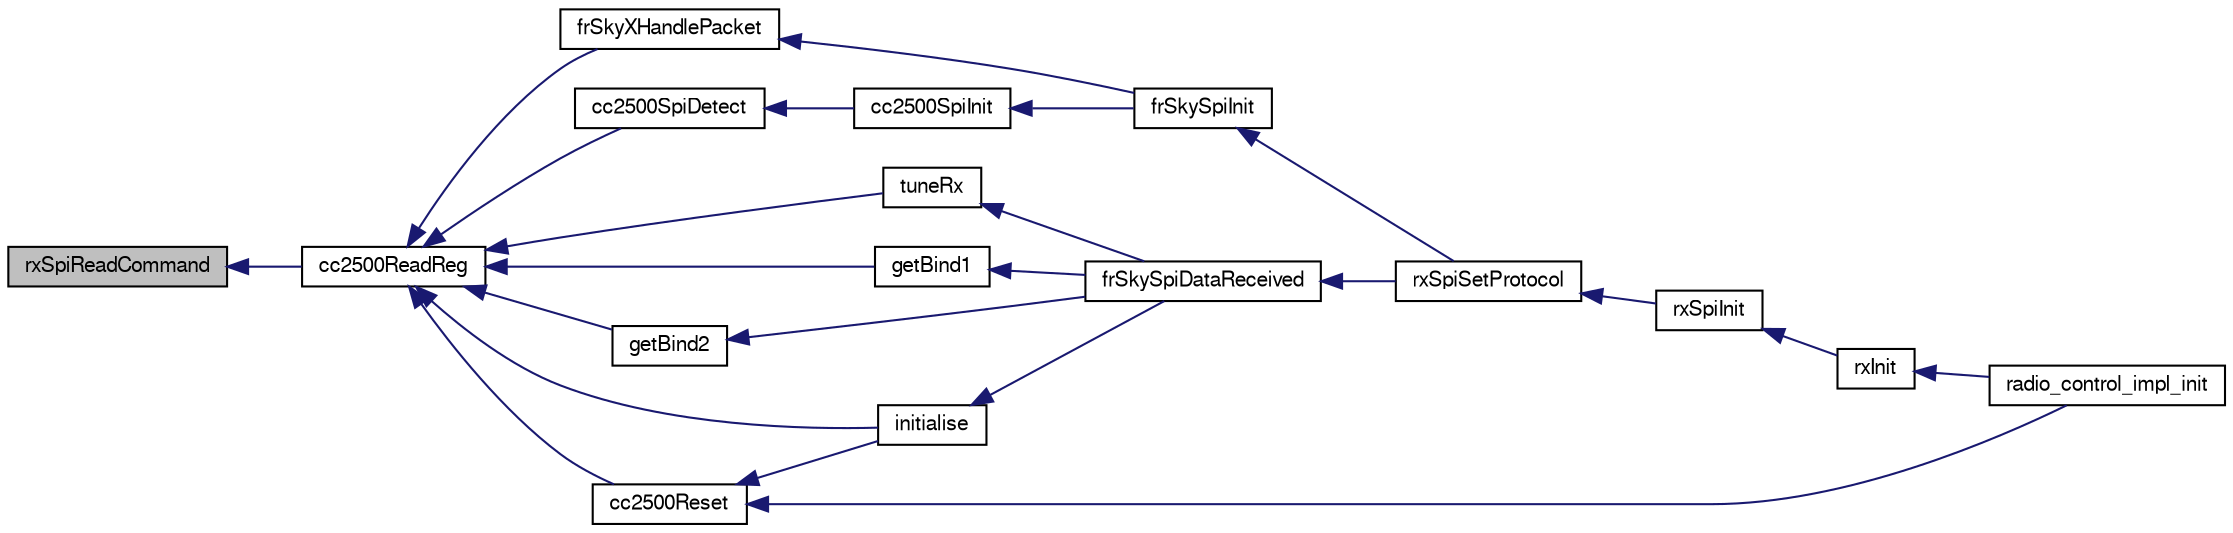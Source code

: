 digraph "rxSpiReadCommand"
{
  edge [fontname="FreeSans",fontsize="10",labelfontname="FreeSans",labelfontsize="10"];
  node [fontname="FreeSans",fontsize="10",shape=record];
  rankdir="LR";
  Node1 [label="rxSpiReadCommand",height=0.2,width=0.4,color="black", fillcolor="grey75", style="filled", fontcolor="black"];
  Node1 -> Node2 [dir="back",color="midnightblue",fontsize="10",style="solid",fontname="FreeSans"];
  Node2 [label="cc2500ReadReg",height=0.2,width=0.4,color="black", fillcolor="white", style="filled",URL="$cc2500_8h.html#a16824ba518eea5c5e67b3daeeb599269"];
  Node2 -> Node3 [dir="back",color="midnightblue",fontsize="10",style="solid",fontname="FreeSans"];
  Node3 [label="cc2500SpiDetect",height=0.2,width=0.4,color="black", fillcolor="white", style="filled",URL="$cc2500__common_8c.html#acda7e891a92bc7c443c18530122f56eb"];
  Node3 -> Node4 [dir="back",color="midnightblue",fontsize="10",style="solid",fontname="FreeSans"];
  Node4 [label="cc2500SpiInit",height=0.2,width=0.4,color="black", fillcolor="white", style="filled",URL="$cc2500__common_8h.html#a384a659dc20e7a7df306027141c8d0ef"];
  Node4 -> Node5 [dir="back",color="midnightblue",fontsize="10",style="solid",fontname="FreeSans"];
  Node5 [label="frSkySpiInit",height=0.2,width=0.4,color="black", fillcolor="white", style="filled",URL="$cc2500__frsky__shared_8c.html#ae9a644b9be932a275c8b3c77fd33f0f9"];
  Node5 -> Node6 [dir="back",color="midnightblue",fontsize="10",style="solid",fontname="FreeSans"];
  Node6 [label="rxSpiSetProtocol",height=0.2,width=0.4,color="black", fillcolor="white", style="filled",URL="$cc2500__rx__spi_8c.html#a3d2e6ea2ec7d87bc2067c0fd06ecc5c0"];
  Node6 -> Node7 [dir="back",color="midnightblue",fontsize="10",style="solid",fontname="FreeSans"];
  Node7 [label="rxSpiInit",height=0.2,width=0.4,color="black", fillcolor="white", style="filled",URL="$cc2500__rx__spi_8h.html#a69c86568ea4d5d0b6b27d470946083c5"];
  Node7 -> Node8 [dir="back",color="midnightblue",fontsize="10",style="solid",fontname="FreeSans"];
  Node8 [label="rxInit",height=0.2,width=0.4,color="black", fillcolor="white", style="filled",URL="$cc2500__rx_8h.html#a2b22f66cf63b1438ff45127b7674d1a9",tooltip="!TODO remove this extern, only needed once for channelCount "];
  Node8 -> Node9 [dir="back",color="midnightblue",fontsize="10",style="solid",fontname="FreeSans"];
  Node9 [label="radio_control_impl_init",height=0.2,width=0.4,color="black", fillcolor="white", style="filled",URL="$cc2500__paparazzi_8c.html#a6ba4bebf68f7ff39f4569dfe3b1f2832"];
  Node2 -> Node10 [dir="back",color="midnightblue",fontsize="10",style="solid",fontname="FreeSans"];
  Node10 [label="initialise",height=0.2,width=0.4,color="black", fillcolor="white", style="filled",URL="$cc2500__frsky__shared_8c.html#a803f76032aeda59a1a0e707ee9256894"];
  Node10 -> Node11 [dir="back",color="midnightblue",fontsize="10",style="solid",fontname="FreeSans"];
  Node11 [label="frSkySpiDataReceived",height=0.2,width=0.4,color="black", fillcolor="white", style="filled",URL="$cc2500__frsky__shared_8c.html#a16e7d002b9f1b3db1d847d1e757eb243"];
  Node11 -> Node6 [dir="back",color="midnightblue",fontsize="10",style="solid",fontname="FreeSans"];
  Node2 -> Node12 [dir="back",color="midnightblue",fontsize="10",style="solid",fontname="FreeSans"];
  Node12 [label="tuneRx",height=0.2,width=0.4,color="black", fillcolor="white", style="filled",URL="$cc2500__frsky__shared_8c.html#a099e460119ab86d377735771811ad6da"];
  Node12 -> Node11 [dir="back",color="midnightblue",fontsize="10",style="solid",fontname="FreeSans"];
  Node2 -> Node13 [dir="back",color="midnightblue",fontsize="10",style="solid",fontname="FreeSans"];
  Node13 [label="getBind1",height=0.2,width=0.4,color="black", fillcolor="white", style="filled",URL="$cc2500__frsky__shared_8c.html#a628daf8eab28fce0cf869ec4af2f052c"];
  Node13 -> Node11 [dir="back",color="midnightblue",fontsize="10",style="solid",fontname="FreeSans"];
  Node2 -> Node14 [dir="back",color="midnightblue",fontsize="10",style="solid",fontname="FreeSans"];
  Node14 [label="getBind2",height=0.2,width=0.4,color="black", fillcolor="white", style="filled",URL="$cc2500__frsky__shared_8c.html#a6f9162189b8e5ec937d4027ae289d928"];
  Node14 -> Node11 [dir="back",color="midnightblue",fontsize="10",style="solid",fontname="FreeSans"];
  Node2 -> Node15 [dir="back",color="midnightblue",fontsize="10",style="solid",fontname="FreeSans"];
  Node15 [label="frSkyXHandlePacket",height=0.2,width=0.4,color="black", fillcolor="white", style="filled",URL="$cc2500__frsky__x_8h.html#a90776c7143b1e75512e9bf975aca774e"];
  Node15 -> Node5 [dir="back",color="midnightblue",fontsize="10",style="solid",fontname="FreeSans"];
  Node2 -> Node16 [dir="back",color="midnightblue",fontsize="10",style="solid",fontname="FreeSans"];
  Node16 [label="cc2500Reset",height=0.2,width=0.4,color="black", fillcolor="white", style="filled",URL="$cc2500_8h.html#a82d8aae1191b403189abfbd500efaaae"];
  Node16 -> Node10 [dir="back",color="midnightblue",fontsize="10",style="solid",fontname="FreeSans"];
  Node16 -> Node9 [dir="back",color="midnightblue",fontsize="10",style="solid",fontname="FreeSans"];
}
